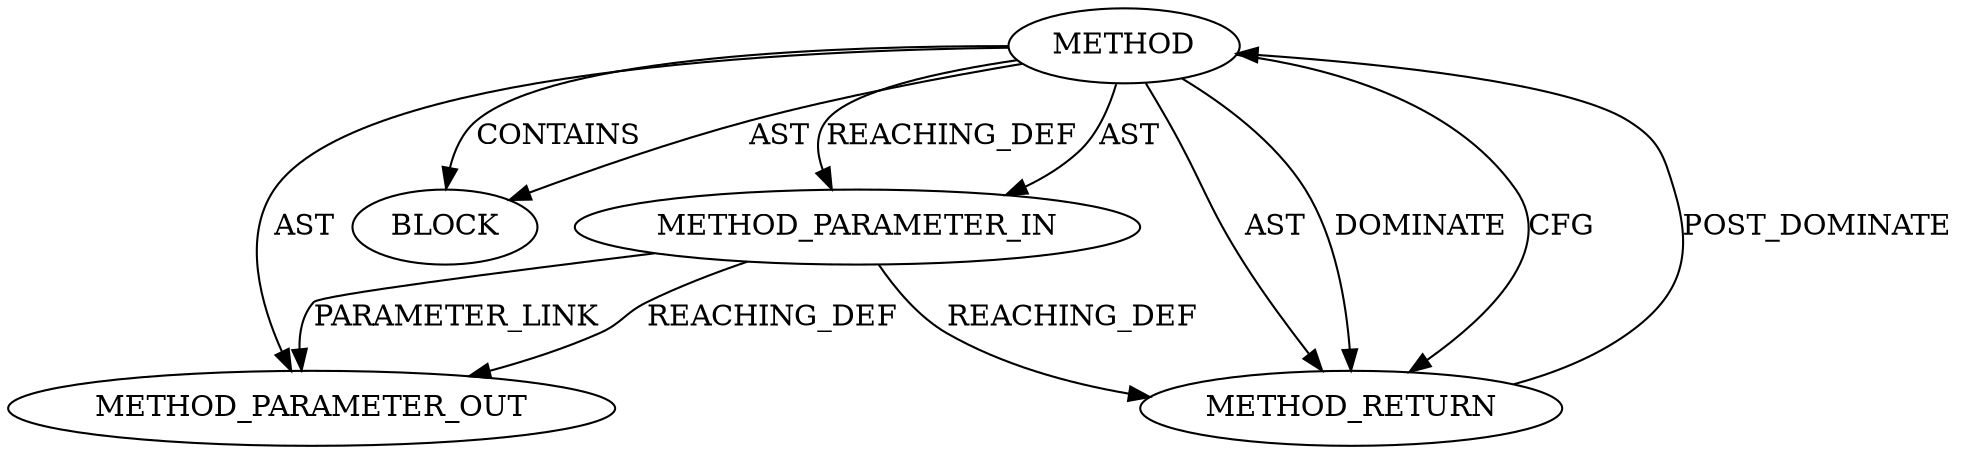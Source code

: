 digraph {
  12619 [label=METHOD AST_PARENT_TYPE="NAMESPACE_BLOCK" AST_PARENT_FULL_NAME="<global>" ORDER=0 CODE="<empty>" FULL_NAME="ceph_client_gid" IS_EXTERNAL=true FILENAME="<empty>" SIGNATURE="" NAME="ceph_client_gid"]
  13492 [label=METHOD_PARAMETER_OUT ORDER=1 CODE="p1" IS_VARIADIC=false TYPE_FULL_NAME="ANY" EVALUATION_STRATEGY="BY_VALUE" INDEX=1 NAME="p1"]
  12621 [label=BLOCK ORDER=1 ARGUMENT_INDEX=1 CODE="<empty>" TYPE_FULL_NAME="ANY"]
  12620 [label=METHOD_PARAMETER_IN ORDER=1 CODE="p1" IS_VARIADIC=false TYPE_FULL_NAME="ANY" EVALUATION_STRATEGY="BY_VALUE" INDEX=1 NAME="p1"]
  12622 [label=METHOD_RETURN ORDER=2 CODE="RET" TYPE_FULL_NAME="ANY" EVALUATION_STRATEGY="BY_VALUE"]
  12619 -> 12622 [label=AST ]
  12619 -> 12620 [label=REACHING_DEF VARIABLE=""]
  12619 -> 12621 [label=CONTAINS ]
  12619 -> 13492 [label=AST ]
  12619 -> 12622 [label=DOMINATE ]
  12619 -> 12621 [label=AST ]
  12620 -> 13492 [label=PARAMETER_LINK ]
  12619 -> 12620 [label=AST ]
  12620 -> 12622 [label=REACHING_DEF VARIABLE="p1"]
  12622 -> 12619 [label=POST_DOMINATE ]
  12620 -> 13492 [label=REACHING_DEF VARIABLE="p1"]
  12619 -> 12622 [label=CFG ]
}
